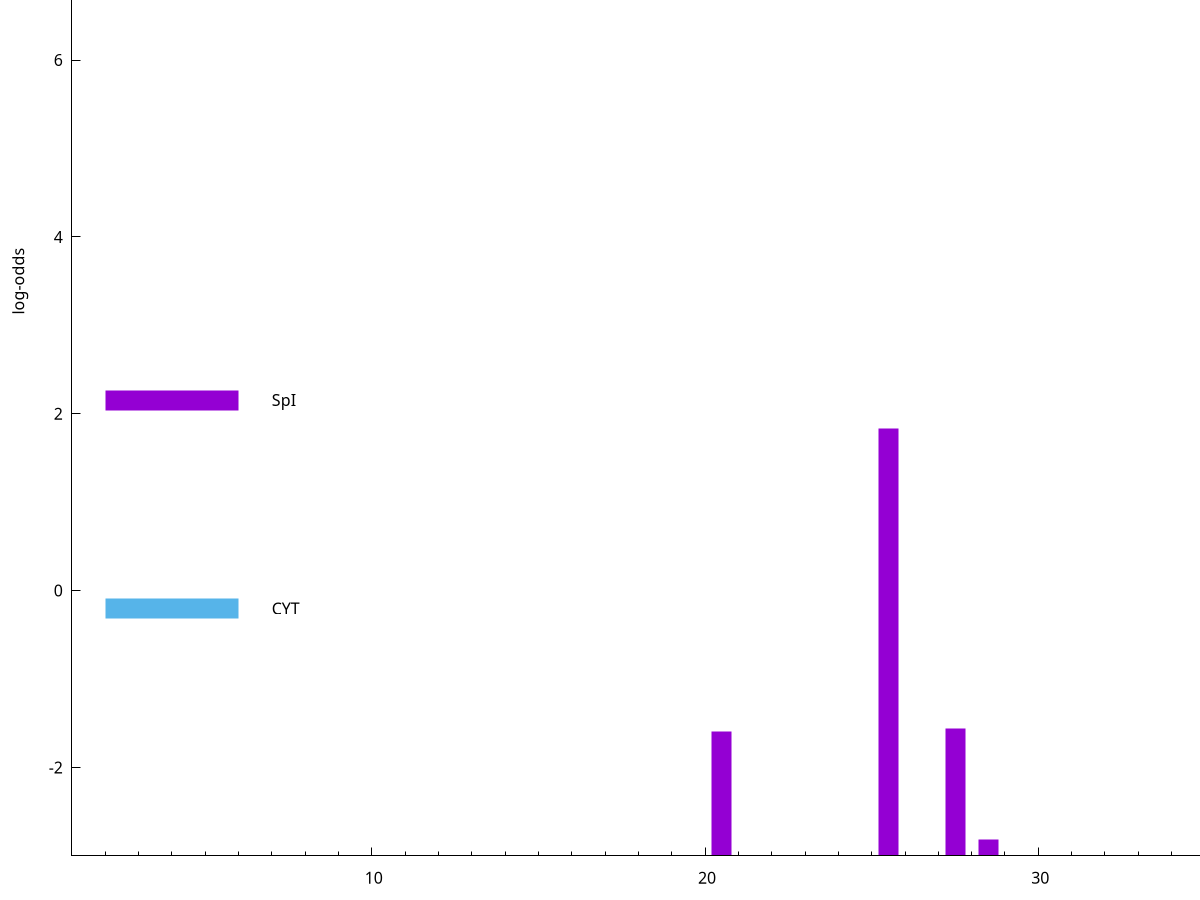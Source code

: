 set title "LipoP predictions for SRR4017833.gff"
set size 2., 1.4
set xrange [1:70] 
set mxtics 10
set yrange [-3:10]
set y2range [0:13]
set ylabel "log-odds"
set term postscript eps color solid "Helvetica" 30
set output "SRR4017833.gff41.eps"
set arrow from 2,7.3963 to 6,7.3963 nohead lt 4 lw 20
set label "TMH" at 7,7.3963
set arrow from 2,2.1552 to 6,2.1552 nohead lt 1 lw 20
set label "SpI" at 7,2.1552
set arrow from 2,-0.200913 to 6,-0.200913 nohead lt 3 lw 20
set label "CYT" at 7,-0.200913
set arrow from 2,7.3963 to 6,7.3963 nohead lt 4 lw 20
set label "TMH" at 7,7.3963
# NOTE: The scores below are the log-odds scores with the threshold
# NOTE: subtracted (a hack to make gnuplot make the histogram all
# NOTE: look nice).
plot "-" axes x1y2 title "" with impulses lt 1 lw 20
25.500000 4.832740
27.500000 1.438710
20.500000 1.404400
28.500000 0.188370
e
exit
